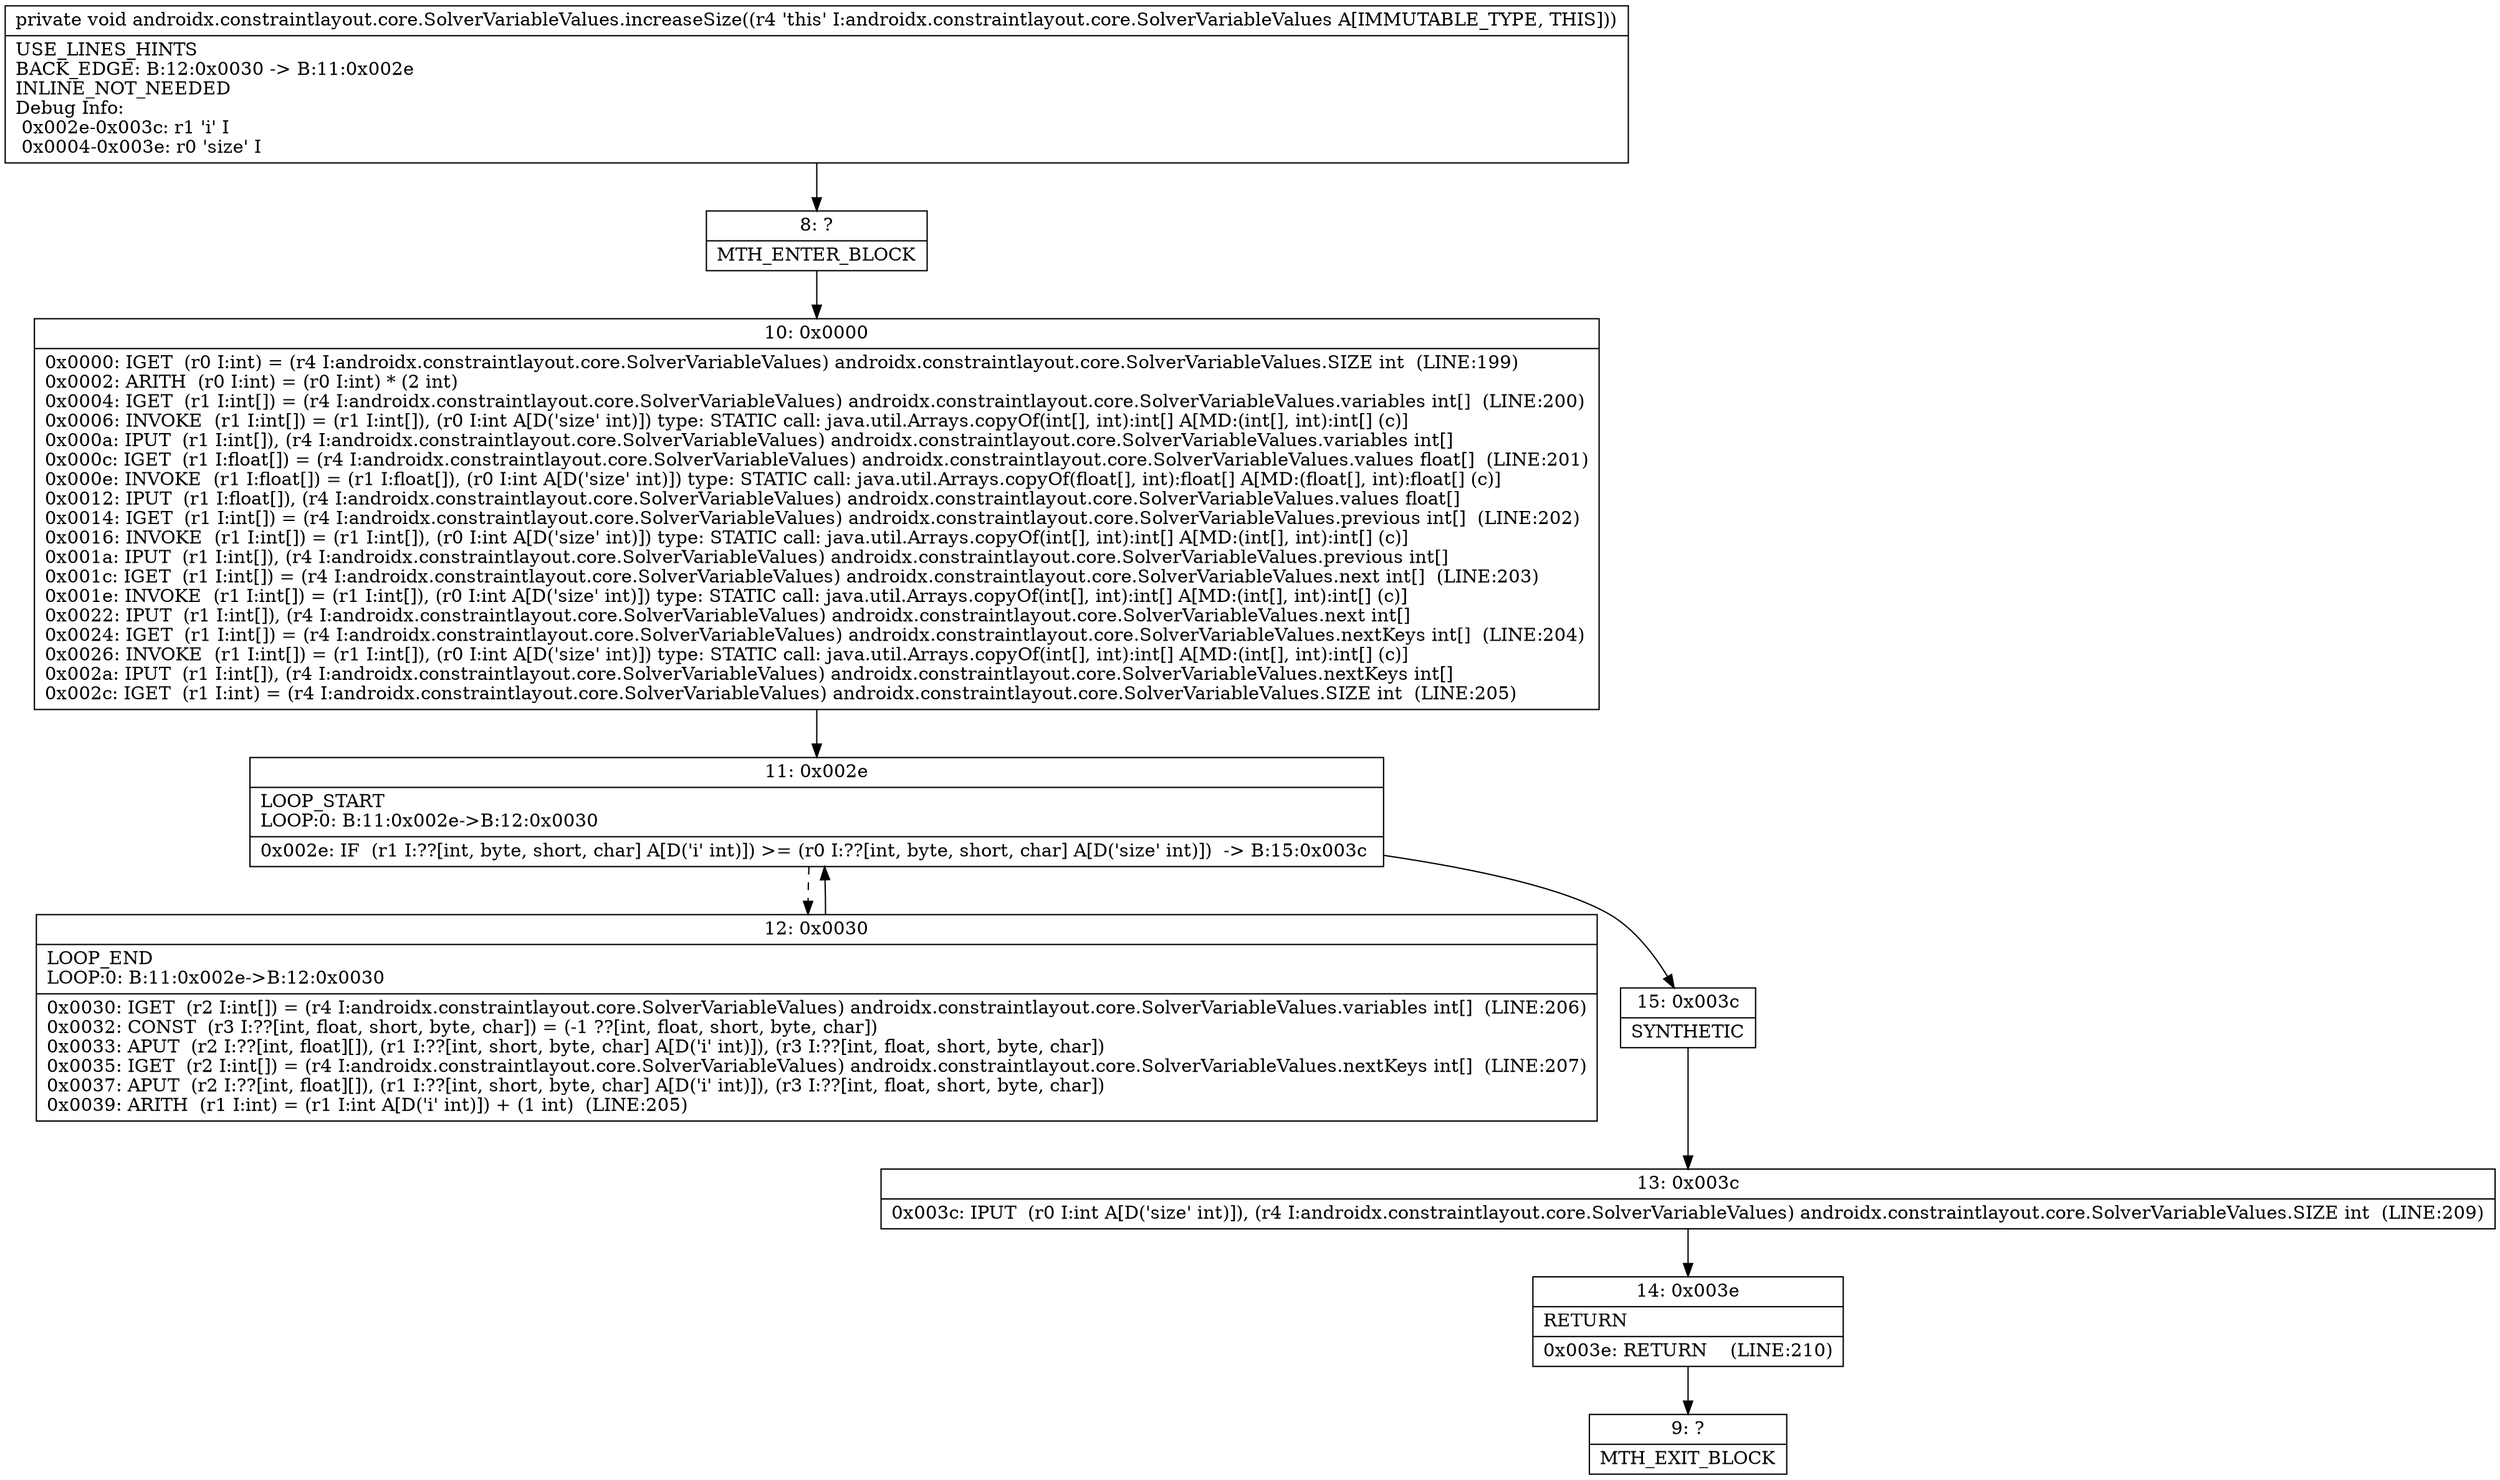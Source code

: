 digraph "CFG forandroidx.constraintlayout.core.SolverVariableValues.increaseSize()V" {
Node_8 [shape=record,label="{8\:\ ?|MTH_ENTER_BLOCK\l}"];
Node_10 [shape=record,label="{10\:\ 0x0000|0x0000: IGET  (r0 I:int) = (r4 I:androidx.constraintlayout.core.SolverVariableValues) androidx.constraintlayout.core.SolverVariableValues.SIZE int  (LINE:199)\l0x0002: ARITH  (r0 I:int) = (r0 I:int) * (2 int) \l0x0004: IGET  (r1 I:int[]) = (r4 I:androidx.constraintlayout.core.SolverVariableValues) androidx.constraintlayout.core.SolverVariableValues.variables int[]  (LINE:200)\l0x0006: INVOKE  (r1 I:int[]) = (r1 I:int[]), (r0 I:int A[D('size' int)]) type: STATIC call: java.util.Arrays.copyOf(int[], int):int[] A[MD:(int[], int):int[] (c)]\l0x000a: IPUT  (r1 I:int[]), (r4 I:androidx.constraintlayout.core.SolverVariableValues) androidx.constraintlayout.core.SolverVariableValues.variables int[] \l0x000c: IGET  (r1 I:float[]) = (r4 I:androidx.constraintlayout.core.SolverVariableValues) androidx.constraintlayout.core.SolverVariableValues.values float[]  (LINE:201)\l0x000e: INVOKE  (r1 I:float[]) = (r1 I:float[]), (r0 I:int A[D('size' int)]) type: STATIC call: java.util.Arrays.copyOf(float[], int):float[] A[MD:(float[], int):float[] (c)]\l0x0012: IPUT  (r1 I:float[]), (r4 I:androidx.constraintlayout.core.SolverVariableValues) androidx.constraintlayout.core.SolverVariableValues.values float[] \l0x0014: IGET  (r1 I:int[]) = (r4 I:androidx.constraintlayout.core.SolverVariableValues) androidx.constraintlayout.core.SolverVariableValues.previous int[]  (LINE:202)\l0x0016: INVOKE  (r1 I:int[]) = (r1 I:int[]), (r0 I:int A[D('size' int)]) type: STATIC call: java.util.Arrays.copyOf(int[], int):int[] A[MD:(int[], int):int[] (c)]\l0x001a: IPUT  (r1 I:int[]), (r4 I:androidx.constraintlayout.core.SolverVariableValues) androidx.constraintlayout.core.SolverVariableValues.previous int[] \l0x001c: IGET  (r1 I:int[]) = (r4 I:androidx.constraintlayout.core.SolverVariableValues) androidx.constraintlayout.core.SolverVariableValues.next int[]  (LINE:203)\l0x001e: INVOKE  (r1 I:int[]) = (r1 I:int[]), (r0 I:int A[D('size' int)]) type: STATIC call: java.util.Arrays.copyOf(int[], int):int[] A[MD:(int[], int):int[] (c)]\l0x0022: IPUT  (r1 I:int[]), (r4 I:androidx.constraintlayout.core.SolverVariableValues) androidx.constraintlayout.core.SolverVariableValues.next int[] \l0x0024: IGET  (r1 I:int[]) = (r4 I:androidx.constraintlayout.core.SolverVariableValues) androidx.constraintlayout.core.SolverVariableValues.nextKeys int[]  (LINE:204)\l0x0026: INVOKE  (r1 I:int[]) = (r1 I:int[]), (r0 I:int A[D('size' int)]) type: STATIC call: java.util.Arrays.copyOf(int[], int):int[] A[MD:(int[], int):int[] (c)]\l0x002a: IPUT  (r1 I:int[]), (r4 I:androidx.constraintlayout.core.SolverVariableValues) androidx.constraintlayout.core.SolverVariableValues.nextKeys int[] \l0x002c: IGET  (r1 I:int) = (r4 I:androidx.constraintlayout.core.SolverVariableValues) androidx.constraintlayout.core.SolverVariableValues.SIZE int  (LINE:205)\l}"];
Node_11 [shape=record,label="{11\:\ 0x002e|LOOP_START\lLOOP:0: B:11:0x002e\-\>B:12:0x0030\l|0x002e: IF  (r1 I:??[int, byte, short, char] A[D('i' int)]) \>= (r0 I:??[int, byte, short, char] A[D('size' int)])  \-\> B:15:0x003c \l}"];
Node_12 [shape=record,label="{12\:\ 0x0030|LOOP_END\lLOOP:0: B:11:0x002e\-\>B:12:0x0030\l|0x0030: IGET  (r2 I:int[]) = (r4 I:androidx.constraintlayout.core.SolverVariableValues) androidx.constraintlayout.core.SolverVariableValues.variables int[]  (LINE:206)\l0x0032: CONST  (r3 I:??[int, float, short, byte, char]) = (\-1 ??[int, float, short, byte, char]) \l0x0033: APUT  (r2 I:??[int, float][]), (r1 I:??[int, short, byte, char] A[D('i' int)]), (r3 I:??[int, float, short, byte, char]) \l0x0035: IGET  (r2 I:int[]) = (r4 I:androidx.constraintlayout.core.SolverVariableValues) androidx.constraintlayout.core.SolverVariableValues.nextKeys int[]  (LINE:207)\l0x0037: APUT  (r2 I:??[int, float][]), (r1 I:??[int, short, byte, char] A[D('i' int)]), (r3 I:??[int, float, short, byte, char]) \l0x0039: ARITH  (r1 I:int) = (r1 I:int A[D('i' int)]) + (1 int)  (LINE:205)\l}"];
Node_15 [shape=record,label="{15\:\ 0x003c|SYNTHETIC\l}"];
Node_13 [shape=record,label="{13\:\ 0x003c|0x003c: IPUT  (r0 I:int A[D('size' int)]), (r4 I:androidx.constraintlayout.core.SolverVariableValues) androidx.constraintlayout.core.SolverVariableValues.SIZE int  (LINE:209)\l}"];
Node_14 [shape=record,label="{14\:\ 0x003e|RETURN\l|0x003e: RETURN    (LINE:210)\l}"];
Node_9 [shape=record,label="{9\:\ ?|MTH_EXIT_BLOCK\l}"];
MethodNode[shape=record,label="{private void androidx.constraintlayout.core.SolverVariableValues.increaseSize((r4 'this' I:androidx.constraintlayout.core.SolverVariableValues A[IMMUTABLE_TYPE, THIS]))  | USE_LINES_HINTS\lBACK_EDGE: B:12:0x0030 \-\> B:11:0x002e\lINLINE_NOT_NEEDED\lDebug Info:\l  0x002e\-0x003c: r1 'i' I\l  0x0004\-0x003e: r0 'size' I\l}"];
MethodNode -> Node_8;Node_8 -> Node_10;
Node_10 -> Node_11;
Node_11 -> Node_12[style=dashed];
Node_11 -> Node_15;
Node_12 -> Node_11;
Node_15 -> Node_13;
Node_13 -> Node_14;
Node_14 -> Node_9;
}

